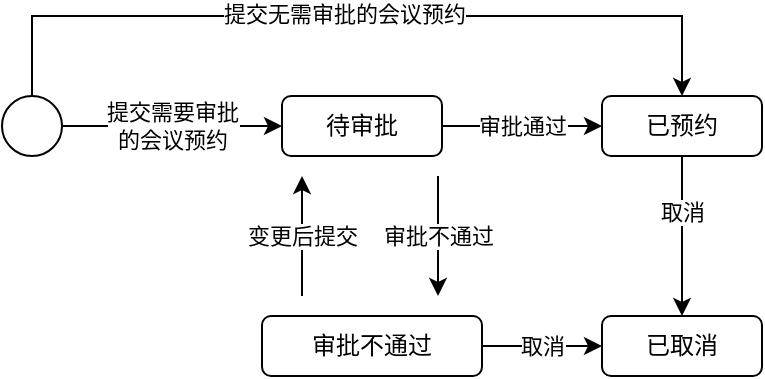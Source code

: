 <mxfile version="15.5.4" type="github">
  <diagram id="YL43AJyx3949HWcpRNl4" name="Page-1">
    <mxGraphModel dx="1422" dy="796" grid="1" gridSize="10" guides="1" tooltips="1" connect="1" arrows="1" fold="1" page="1" pageScale="1" pageWidth="827" pageHeight="1169" math="0" shadow="0">
      <root>
        <mxCell id="0" />
        <mxCell id="1" parent="0" />
        <mxCell id="Fh0NfpgvWq6EmZwrz6L6-4" value="提交需要审批&lt;br&gt;的会议预约" style="edgeStyle=orthogonalEdgeStyle;rounded=0;orthogonalLoop=1;jettySize=auto;html=1;" edge="1" parent="1" source="Fh0NfpgvWq6EmZwrz6L6-1" target="Fh0NfpgvWq6EmZwrz6L6-2">
          <mxGeometry relative="1" as="geometry" />
        </mxCell>
        <mxCell id="Fh0NfpgvWq6EmZwrz6L6-7" style="edgeStyle=orthogonalEdgeStyle;rounded=0;orthogonalLoop=1;jettySize=auto;html=1;entryX=0.5;entryY=0;entryDx=0;entryDy=0;" edge="1" parent="1" source="Fh0NfpgvWq6EmZwrz6L6-1" target="Fh0NfpgvWq6EmZwrz6L6-5">
          <mxGeometry relative="1" as="geometry">
            <Array as="points">
              <mxPoint x="55" y="120" />
              <mxPoint x="380" y="120" />
            </Array>
          </mxGeometry>
        </mxCell>
        <mxCell id="Fh0NfpgvWq6EmZwrz6L6-8" value="提交无需审批的会议预约" style="edgeLabel;html=1;align=center;verticalAlign=middle;resizable=0;points=[];" vertex="1" connectable="0" parent="Fh0NfpgvWq6EmZwrz6L6-7">
          <mxGeometry x="-0.032" y="1" relative="1" as="geometry">
            <mxPoint as="offset" />
          </mxGeometry>
        </mxCell>
        <mxCell id="Fh0NfpgvWq6EmZwrz6L6-1" value="" style="ellipse;whiteSpace=wrap;html=1;aspect=fixed;" vertex="1" parent="1">
          <mxGeometry x="40" y="160" width="30" height="30" as="geometry" />
        </mxCell>
        <mxCell id="Fh0NfpgvWq6EmZwrz6L6-6" value="审批通过" style="edgeStyle=orthogonalEdgeStyle;rounded=0;orthogonalLoop=1;jettySize=auto;html=1;" edge="1" parent="1" source="Fh0NfpgvWq6EmZwrz6L6-2" target="Fh0NfpgvWq6EmZwrz6L6-5">
          <mxGeometry relative="1" as="geometry" />
        </mxCell>
        <mxCell id="Fh0NfpgvWq6EmZwrz6L6-2" value="待审批" style="rounded=1;whiteSpace=wrap;html=1;" vertex="1" parent="1">
          <mxGeometry x="180" y="160" width="80" height="30" as="geometry" />
        </mxCell>
        <mxCell id="Fh0NfpgvWq6EmZwrz6L6-14" value="" style="edgeStyle=orthogonalEdgeStyle;rounded=0;orthogonalLoop=1;jettySize=auto;html=1;" edge="1" parent="1" source="Fh0NfpgvWq6EmZwrz6L6-5" target="Fh0NfpgvWq6EmZwrz6L6-12">
          <mxGeometry relative="1" as="geometry" />
        </mxCell>
        <mxCell id="Fh0NfpgvWq6EmZwrz6L6-15" value="取消" style="edgeLabel;html=1;align=center;verticalAlign=middle;resizable=0;points=[];" vertex="1" connectable="0" parent="Fh0NfpgvWq6EmZwrz6L6-14">
          <mxGeometry x="-0.305" relative="1" as="geometry">
            <mxPoint as="offset" />
          </mxGeometry>
        </mxCell>
        <mxCell id="Fh0NfpgvWq6EmZwrz6L6-5" value="已预约" style="rounded=1;whiteSpace=wrap;html=1;" vertex="1" parent="1">
          <mxGeometry x="340" y="160" width="80" height="30" as="geometry" />
        </mxCell>
        <mxCell id="Fh0NfpgvWq6EmZwrz6L6-13" value="取消" style="edgeStyle=orthogonalEdgeStyle;rounded=0;orthogonalLoop=1;jettySize=auto;html=1;" edge="1" parent="1" source="Fh0NfpgvWq6EmZwrz6L6-9" target="Fh0NfpgvWq6EmZwrz6L6-12">
          <mxGeometry relative="1" as="geometry" />
        </mxCell>
        <mxCell id="Fh0NfpgvWq6EmZwrz6L6-9" value="审批不通过" style="rounded=1;whiteSpace=wrap;html=1;" vertex="1" parent="1">
          <mxGeometry x="170" y="270" width="110" height="30" as="geometry" />
        </mxCell>
        <mxCell id="Fh0NfpgvWq6EmZwrz6L6-10" value="审批不通过" style="endArrow=classic;html=1;rounded=0;" edge="1" parent="1">
          <mxGeometry width="50" height="50" relative="1" as="geometry">
            <mxPoint x="258" y="200" as="sourcePoint" />
            <mxPoint x="258" y="260" as="targetPoint" />
            <Array as="points">
              <mxPoint x="258" y="230" />
            </Array>
          </mxGeometry>
        </mxCell>
        <mxCell id="Fh0NfpgvWq6EmZwrz6L6-11" value="变更后提交" style="endArrow=classic;html=1;rounded=0;" edge="1" parent="1">
          <mxGeometry width="50" height="50" relative="1" as="geometry">
            <mxPoint x="190" y="260" as="sourcePoint" />
            <mxPoint x="190" y="200" as="targetPoint" />
            <Array as="points">
              <mxPoint x="190" y="230" />
            </Array>
          </mxGeometry>
        </mxCell>
        <mxCell id="Fh0NfpgvWq6EmZwrz6L6-12" value="已取消" style="rounded=1;whiteSpace=wrap;html=1;" vertex="1" parent="1">
          <mxGeometry x="340" y="270" width="80" height="30" as="geometry" />
        </mxCell>
      </root>
    </mxGraphModel>
  </diagram>
</mxfile>
